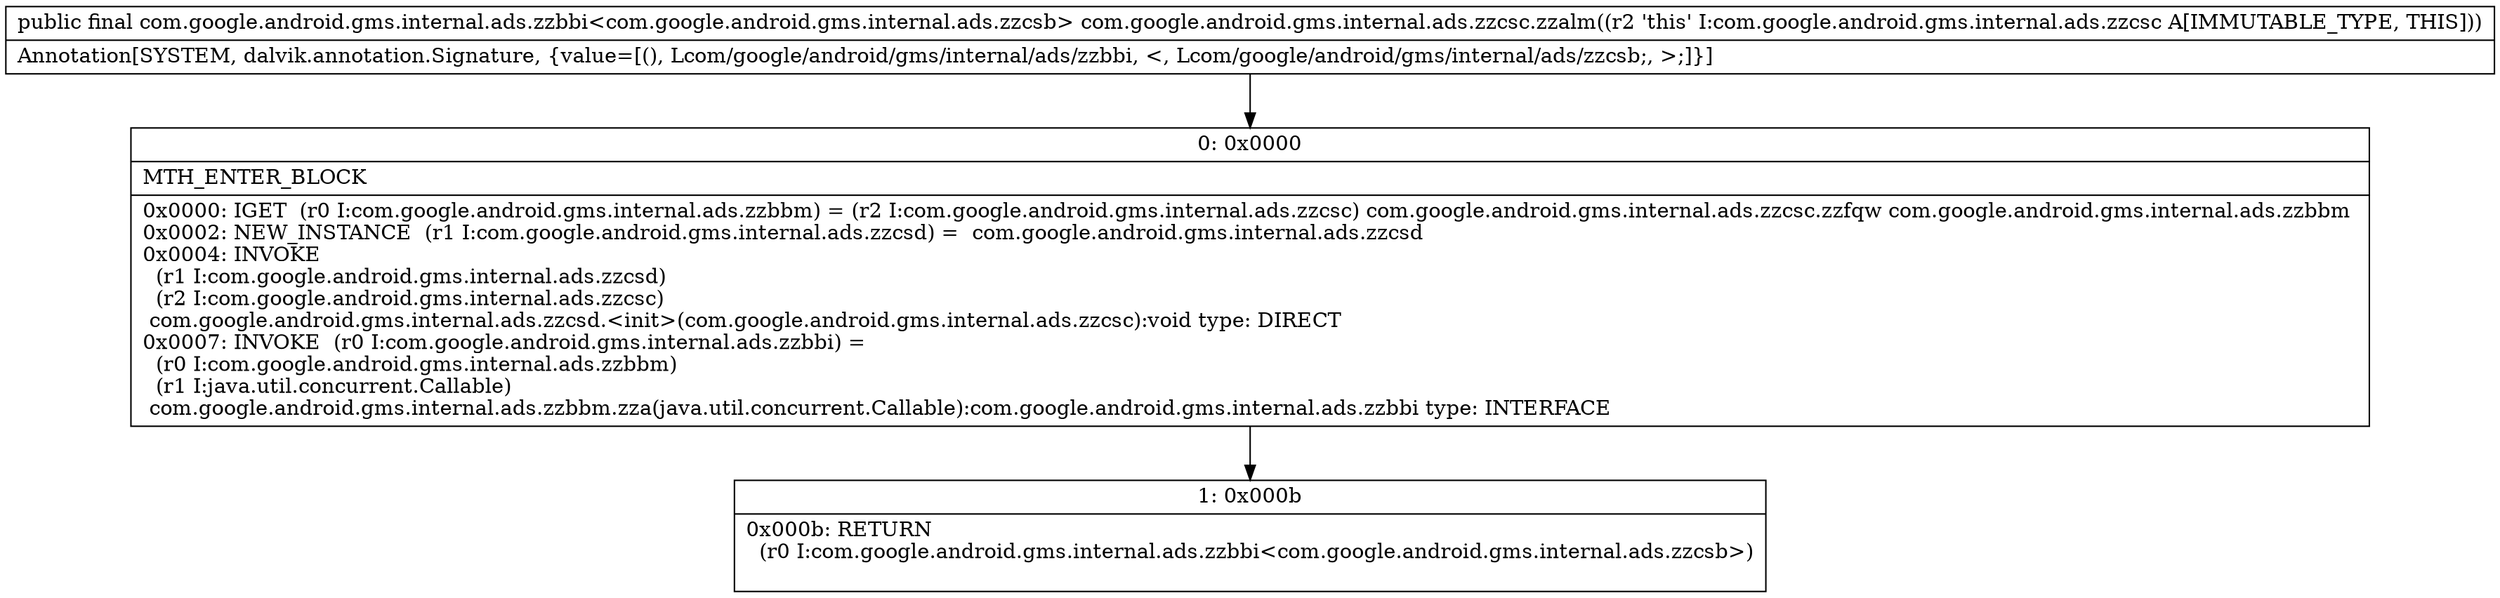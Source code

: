 digraph "CFG forcom.google.android.gms.internal.ads.zzcsc.zzalm()Lcom\/google\/android\/gms\/internal\/ads\/zzbbi;" {
Node_0 [shape=record,label="{0\:\ 0x0000|MTH_ENTER_BLOCK\l|0x0000: IGET  (r0 I:com.google.android.gms.internal.ads.zzbbm) = (r2 I:com.google.android.gms.internal.ads.zzcsc) com.google.android.gms.internal.ads.zzcsc.zzfqw com.google.android.gms.internal.ads.zzbbm \l0x0002: NEW_INSTANCE  (r1 I:com.google.android.gms.internal.ads.zzcsd) =  com.google.android.gms.internal.ads.zzcsd \l0x0004: INVOKE  \l  (r1 I:com.google.android.gms.internal.ads.zzcsd)\l  (r2 I:com.google.android.gms.internal.ads.zzcsc)\l com.google.android.gms.internal.ads.zzcsd.\<init\>(com.google.android.gms.internal.ads.zzcsc):void type: DIRECT \l0x0007: INVOKE  (r0 I:com.google.android.gms.internal.ads.zzbbi) = \l  (r0 I:com.google.android.gms.internal.ads.zzbbm)\l  (r1 I:java.util.concurrent.Callable)\l com.google.android.gms.internal.ads.zzbbm.zza(java.util.concurrent.Callable):com.google.android.gms.internal.ads.zzbbi type: INTERFACE \l}"];
Node_1 [shape=record,label="{1\:\ 0x000b|0x000b: RETURN  \l  (r0 I:com.google.android.gms.internal.ads.zzbbi\<com.google.android.gms.internal.ads.zzcsb\>)\l \l}"];
MethodNode[shape=record,label="{public final com.google.android.gms.internal.ads.zzbbi\<com.google.android.gms.internal.ads.zzcsb\> com.google.android.gms.internal.ads.zzcsc.zzalm((r2 'this' I:com.google.android.gms.internal.ads.zzcsc A[IMMUTABLE_TYPE, THIS]))  | Annotation[SYSTEM, dalvik.annotation.Signature, \{value=[(), Lcom\/google\/android\/gms\/internal\/ads\/zzbbi, \<, Lcom\/google\/android\/gms\/internal\/ads\/zzcsb;, \>;]\}]\l}"];
MethodNode -> Node_0;
Node_0 -> Node_1;
}

